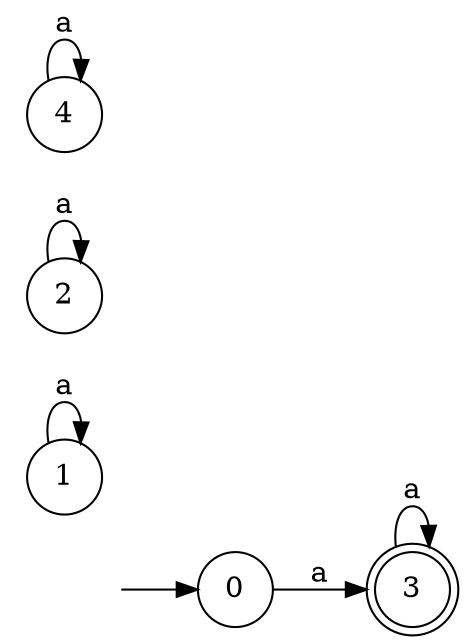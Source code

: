 digraph {
  rankdir=LR;
  0 [label="0", shape = circle];
  0 -> 3 [label="a"];
  1 [label="1", shape = circle];
  1 -> 1 [label="a"];
  2 [label="2", shape = circle];
  2 -> 2 [label="a"];
  3 [label="3", shape = doublecircle];
  3 -> 3 [label="a"];
  4 [label="4", shape = circle];
  4 -> 4 [label="a"];
  5 [label="", shape = plaintext];
  5 -> 0 [label=""];
}
